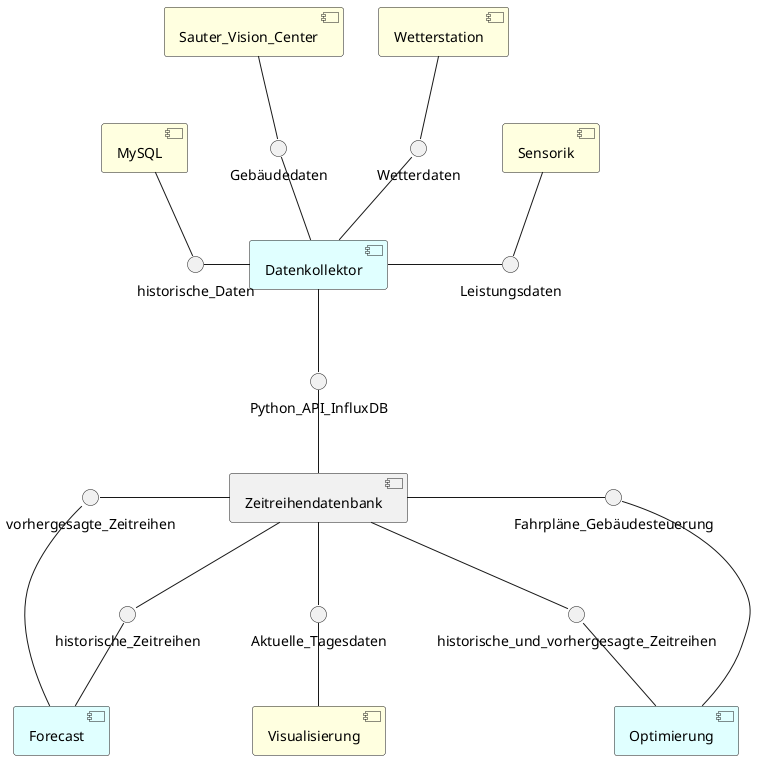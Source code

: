 @startuml


component MySQL #LightYellow{
}

component Sauter_Vision_Center #LightYellow{
}

component Wetterstation #LightYellow{
}

component Sensorik  #LightYellow {
}


component Datenkollektor #LightCyan {

}


    [Zeitreihendatenbank]


[Zeitreihendatenbank] -up- Python_API_InfluxDB

historische_Daten -up- MySQL
Gebäudedaten -up- Sauter_Vision_Center
Wetterdaten -up- Wetterstation
Leistungsdaten -up- Sensorik

historische_Daten -right- Datenkollektor
Gebäudedaten -- Datenkollektor
Wetterdaten -- Datenkollektor
Leistungsdaten -left- Datenkollektor

Python_API_InfluxDB -up- Datenkollektor


component Forecast #LightCyan {

}


component Visualisierung #LightYellow {

}


component Optimierung #LightCyan {

}

Visualisierung -up- Aktuelle_Tagesdaten
Optimierung -up- Fahrpläne_Gebäudesteuerung
Forecast -up- vorhergesagte_Zeitreihen


Aktuelle_Tagesdaten -up- Zeitreihendatenbank
Fahrpläne_Gebäudesteuerung  -left- Zeitreihendatenbank
vorhergesagte_Zeitreihen  -right- Zeitreihendatenbank


historische_und_vorhergesagte_Zeitreihen  -up- Zeitreihendatenbank
historische_Zeitreihen  -up- Zeitreihendatenbank

Forecast -up- historische_Zeitreihen  
Optimierung -up- historische_und_vorhergesagte_Zeitreihen

















@enduml